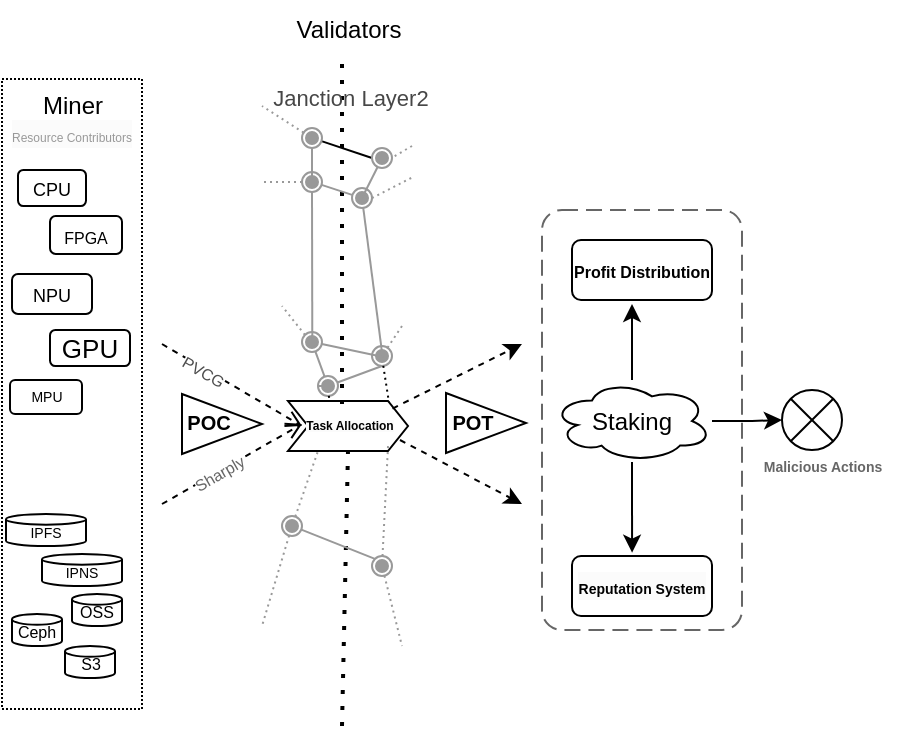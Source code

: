 <mxfile version="24.7.17">
  <diagram name="Page-1" id="sY0APH3Yig54Sk834qyU">
    <mxGraphModel dx="821" dy="547" grid="1" gridSize="10" guides="1" tooltips="1" connect="1" arrows="1" fold="1" page="1" pageScale="1" pageWidth="850" pageHeight="1100" math="0" shadow="0">
      <root>
        <mxCell id="0" />
        <mxCell id="1" parent="0" />
        <mxCell id="xSZ3IVYEIuexcALMMl_H-76" value="" style="shape=step;perimeter=stepPerimeter;whiteSpace=wrap;html=1;fixedSize=1;size=10;" vertex="1" parent="1">
          <mxGeometry x="413" y="338.5" width="60" height="25" as="geometry" />
        </mxCell>
        <mxCell id="xSZ3IVYEIuexcALMMl_H-2" value="" style="endArrow=open;html=1;rounded=0;align=center;verticalAlign=bottom;dashed=1;endFill=0;labelBackgroundColor=none;spacingBottom=35;" edge="1" parent="1">
          <mxGeometry x="-0.01" relative="1" as="geometry">
            <mxPoint x="350" y="310" as="sourcePoint" />
            <mxPoint x="420" y="351" as="targetPoint" />
            <mxPoint as="offset" />
          </mxGeometry>
        </mxCell>
        <mxCell id="xSZ3IVYEIuexcALMMl_H-62" value="&lt;font style=&quot;font-size: 8px;&quot;&gt;PVCG&lt;/font&gt;" style="edgeLabel;html=1;align=center;verticalAlign=middle;resizable=0;points=[];rotation=30;fontColor=#4D4D4D;" vertex="1" connectable="0" parent="xSZ3IVYEIuexcALMMl_H-2">
          <mxGeometry x="-0.398" relative="1" as="geometry">
            <mxPoint as="offset" />
          </mxGeometry>
        </mxCell>
        <mxCell id="xSZ3IVYEIuexcALMMl_H-3" value="" style="endArrow=open;html=1;rounded=0;align=center;verticalAlign=top;dashed=1;endFill=0;labelBackgroundColor=none;spacingTop=35;" edge="1" parent="1">
          <mxGeometry x="-0.01" relative="1" as="geometry">
            <mxPoint x="350" y="390" as="sourcePoint" />
            <mxPoint x="420" y="350" as="targetPoint" />
            <mxPoint as="offset" />
          </mxGeometry>
        </mxCell>
        <mxCell id="xSZ3IVYEIuexcALMMl_H-63" value="&lt;font style=&quot;font-size: 8px;&quot;&gt;Sharply&lt;/font&gt;" style="edgeLabel;html=1;align=center;verticalAlign=middle;resizable=0;points=[];rotation=-30;fontColor=#666666;" vertex="1" connectable="0" parent="xSZ3IVYEIuexcALMMl_H-3">
          <mxGeometry x="-0.211" relative="1" as="geometry">
            <mxPoint as="offset" />
          </mxGeometry>
        </mxCell>
        <mxCell id="xSZ3IVYEIuexcALMMl_H-6" value="" style="rounded=0;whiteSpace=wrap;html=1;dashed=1;dashPattern=1 1;" vertex="1" parent="1">
          <mxGeometry x="270" y="177.5" width="70" height="315" as="geometry" />
        </mxCell>
        <mxCell id="xSZ3IVYEIuexcALMMl_H-7" value="Miner&lt;div&gt;&lt;br/&gt;&lt;/div&gt;" style="text;html=1;align=center;verticalAlign=middle;resizable=0;points=[];autosize=1;strokeColor=none;fillColor=none;" vertex="1" parent="1">
          <mxGeometry x="280" y="177.5" width="50" height="40" as="geometry" />
        </mxCell>
        <mxCell id="xSZ3IVYEIuexcALMMl_H-9" value="&lt;span style=&quot;font-family: Helvetica; font-style: normal; font-variant-ligatures: normal; font-variant-caps: normal; font-weight: 400; letter-spacing: normal; orphans: 2; text-indent: 0px; text-transform: none; widows: 2; word-spacing: 0px; -webkit-text-stroke-width: 0px; white-space: normal; background-color: rgb(251, 251, 251); text-decoration-thickness: initial; text-decoration-style: initial; text-decoration-color: initial; float: none; display: inline !important;&quot;&gt;&lt;font color=&quot;#999999&quot; style=&quot;font-size: 6px;&quot;&gt;Resource Contributors&lt;/font&gt;&lt;/span&gt;" style="text;whiteSpace=wrap;html=1;align=center;" vertex="1" parent="1">
          <mxGeometry x="270" y="191" width="70" height="30" as="geometry" />
        </mxCell>
        <mxCell id="xSZ3IVYEIuexcALMMl_H-15" value="&lt;font style=&quot;font-size: 9px;&quot;&gt;CPU&lt;/font&gt;" style="rounded=1;whiteSpace=wrap;html=1;" vertex="1" parent="1">
          <mxGeometry x="278" y="223" width="34" height="18" as="geometry" />
        </mxCell>
        <mxCell id="xSZ3IVYEIuexcALMMl_H-16" value="&lt;font style=&quot;font-size: 8px;&quot;&gt;FPGA&lt;/font&gt;" style="rounded=1;whiteSpace=wrap;html=1;" vertex="1" parent="1">
          <mxGeometry x="294" y="246" width="36" height="19" as="geometry" />
        </mxCell>
        <mxCell id="xSZ3IVYEIuexcALMMl_H-17" value="&lt;font style=&quot;font-size: 9px;&quot;&gt;NPU&lt;/font&gt;" style="rounded=1;whiteSpace=wrap;html=1;" vertex="1" parent="1">
          <mxGeometry x="275" y="275" width="40" height="20" as="geometry" />
        </mxCell>
        <mxCell id="xSZ3IVYEIuexcALMMl_H-18" value="" style="rounded=1;whiteSpace=wrap;html=1;align=center;" vertex="1" parent="1">
          <mxGeometry x="274" y="328" width="36" height="17" as="geometry" />
        </mxCell>
        <mxCell id="xSZ3IVYEIuexcALMMl_H-19" value="&lt;font style=&quot;font-size: 13px;&quot;&gt;GPU&lt;/font&gt;" style="rounded=1;whiteSpace=wrap;html=1;" vertex="1" parent="1">
          <mxGeometry x="294" y="303" width="40" height="18" as="geometry" />
        </mxCell>
        <mxCell id="xSZ3IVYEIuexcALMMl_H-20" value="&lt;span style=&quot;font-size: 7px; text-wrap-mode: wrap;&quot;&gt;MPU&lt;/span&gt;" style="text;html=1;align=center;verticalAlign=middle;resizable=0;points=[];autosize=1;strokeColor=none;fillColor=none;" vertex="1" parent="1">
          <mxGeometry x="272" y="320" width="40" height="30" as="geometry" />
        </mxCell>
        <mxCell id="xSZ3IVYEIuexcALMMl_H-21" value="&lt;font style=&quot;font-size: 7px;&quot;&gt;IPFS&lt;/font&gt;" style="strokeWidth=1;html=1;shape=mxgraph.flowchart.database;whiteSpace=wrap;" vertex="1" parent="1">
          <mxGeometry x="272" y="395" width="40" height="16" as="geometry" />
        </mxCell>
        <mxCell id="xSZ3IVYEIuexcALMMl_H-22" value="&lt;font style=&quot;font-size: 8px;&quot;&gt;Ceph&lt;/font&gt;" style="strokeWidth=1;html=1;shape=mxgraph.flowchart.database;whiteSpace=wrap;" vertex="1" parent="1">
          <mxGeometry x="275" y="445" width="25" height="16" as="geometry" />
        </mxCell>
        <mxCell id="xSZ3IVYEIuexcALMMl_H-23" value="&lt;font style=&quot;font-size: 7px;&quot;&gt;IPNS&lt;/font&gt;" style="strokeWidth=1;html=1;shape=mxgraph.flowchart.database;whiteSpace=wrap;" vertex="1" parent="1">
          <mxGeometry x="290" y="415" width="40" height="16" as="geometry" />
        </mxCell>
        <mxCell id="xSZ3IVYEIuexcALMMl_H-26" value="&lt;div style=&quot;text-align: start;&quot;&gt;&lt;span style=&quot;background-color: initial; font-size: 0px; text-wrap-mode: nowrap;&quot;&gt;&lt;font face=&quot;monospace&quot; color=&quot;rgba(0, 0, 0, 0)&quot;&gt;O&lt;/font&gt;&lt;/span&gt;&lt;/div&gt;" style="strokeWidth=1;html=1;shape=mxgraph.flowchart.database;whiteSpace=wrap;" vertex="1" parent="1">
          <mxGeometry x="305" y="435" width="25" height="16" as="geometry" />
        </mxCell>
        <mxCell id="xSZ3IVYEIuexcALMMl_H-27" value="" style="strokeWidth=1;html=1;shape=mxgraph.flowchart.database;whiteSpace=wrap;" vertex="1" parent="1">
          <mxGeometry x="301.5" y="461" width="25" height="16" as="geometry" />
        </mxCell>
        <mxCell id="xSZ3IVYEIuexcALMMl_H-28" value="&lt;font style=&quot;font-size: 8px;&quot;&gt;OSS&lt;/font&gt;" style="text;html=1;align=center;verticalAlign=middle;resizable=0;points=[];autosize=1;strokeColor=none;fillColor=none;" vertex="1" parent="1">
          <mxGeometry x="296.5" y="428" width="40" height="30" as="geometry" />
        </mxCell>
        <mxCell id="xSZ3IVYEIuexcALMMl_H-29" value="&lt;font style=&quot;font-size: 8px;&quot;&gt;S3&lt;/font&gt;" style="text;html=1;align=center;verticalAlign=middle;resizable=0;points=[];autosize=1;strokeColor=none;fillColor=none;" vertex="1" parent="1">
          <mxGeometry x="299" y="454" width="30" height="30" as="geometry" />
        </mxCell>
        <mxCell id="xSZ3IVYEIuexcALMMl_H-30" value="" style="endArrow=none;dashed=1;html=1;dashPattern=1 3;strokeWidth=2;rounded=0;" edge="1" parent="1">
          <mxGeometry width="50" height="50" relative="1" as="geometry">
            <mxPoint x="440" y="340" as="sourcePoint" />
            <mxPoint x="440" y="169" as="targetPoint" />
          </mxGeometry>
        </mxCell>
        <mxCell id="xSZ3IVYEIuexcALMMl_H-31" value="&lt;font color=&quot;#474747&quot; style=&quot;font-size: 11px;&quot;&gt;Janction Layer2&lt;/font&gt;" style="text;html=1;align=center;verticalAlign=middle;resizable=0;points=[];autosize=1;strokeColor=none;fillColor=none;" vertex="1" parent="1">
          <mxGeometry x="394" y="172" width="100" height="30" as="geometry" />
        </mxCell>
        <mxCell id="xSZ3IVYEIuexcALMMl_H-40" style="edgeStyle=orthogonalEdgeStyle;rounded=0;orthogonalLoop=1;jettySize=auto;html=1;endArrow=none;endFill=0;strokeColor=#999999;" edge="1" parent="1" source="xSZ3IVYEIuexcALMMl_H-32">
          <mxGeometry relative="1" as="geometry">
            <mxPoint x="425" y="221" as="targetPoint" />
          </mxGeometry>
        </mxCell>
        <mxCell id="xSZ3IVYEIuexcALMMl_H-42" style="rounded=0;orthogonalLoop=1;jettySize=auto;html=1;entryX=0;entryY=0.5;entryDx=0;entryDy=0;endArrow=none;endFill=0;" edge="1" parent="1" source="xSZ3IVYEIuexcALMMl_H-32" target="xSZ3IVYEIuexcALMMl_H-34">
          <mxGeometry relative="1" as="geometry" />
        </mxCell>
        <mxCell id="xSZ3IVYEIuexcALMMl_H-75" style="rounded=0;orthogonalLoop=1;jettySize=auto;html=1;endArrow=none;endFill=0;dashed=1;dashPattern=1 2;strokeColor=#999999;" edge="1" parent="1" source="xSZ3IVYEIuexcALMMl_H-32">
          <mxGeometry relative="1" as="geometry">
            <mxPoint x="400" y="191" as="targetPoint" />
          </mxGeometry>
        </mxCell>
        <mxCell id="xSZ3IVYEIuexcALMMl_H-32" value="" style="ellipse;html=1;shape=endState;fillColor=strokeColor;strokeColor=#999999;" vertex="1" parent="1">
          <mxGeometry x="420" y="202" width="10" height="10" as="geometry" />
        </mxCell>
        <mxCell id="xSZ3IVYEIuexcALMMl_H-33" value="" style="ellipse;html=1;shape=endState;fillColor=strokeColor;strokeColor=#999999;" vertex="1" parent="1">
          <mxGeometry x="445" y="232" width="10" height="10" as="geometry" />
        </mxCell>
        <mxCell id="xSZ3IVYEIuexcALMMl_H-34" value="" style="ellipse;html=1;shape=endState;fillColor=strokeColor;strokeColor=#999999;" vertex="1" parent="1">
          <mxGeometry x="455" y="212" width="10" height="10" as="geometry" />
        </mxCell>
        <mxCell id="xSZ3IVYEIuexcALMMl_H-55" style="edgeStyle=orthogonalEdgeStyle;rounded=0;orthogonalLoop=1;jettySize=auto;html=1;endArrow=none;endFill=0;dashed=1;dashPattern=1 2;strokeColor=#999999;" edge="1" parent="1" source="xSZ3IVYEIuexcALMMl_H-35">
          <mxGeometry relative="1" as="geometry">
            <mxPoint x="410" y="229" as="targetPoint" />
          </mxGeometry>
        </mxCell>
        <mxCell id="xSZ3IVYEIuexcALMMl_H-35" value="" style="ellipse;html=1;shape=endState;fillColor=strokeColor;strokeColor=#999999;" vertex="1" parent="1">
          <mxGeometry x="420" y="224" width="10" height="10" as="geometry" />
        </mxCell>
        <mxCell id="xSZ3IVYEIuexcALMMl_H-37" value="" style="endArrow=none;dashed=1;html=1;dashPattern=1 3;strokeWidth=2;rounded=0;entryX=0.5;entryY=1;entryDx=0;entryDy=0;" edge="1" parent="1" target="xSZ3IVYEIuexcALMMl_H-76">
          <mxGeometry width="50" height="50" relative="1" as="geometry">
            <mxPoint x="440" y="501" as="sourcePoint" />
            <mxPoint x="440" y="370" as="targetPoint" />
          </mxGeometry>
        </mxCell>
        <mxCell id="xSZ3IVYEIuexcALMMl_H-58" style="rounded=0;orthogonalLoop=1;jettySize=auto;html=1;exitX=0;exitY=0;exitDx=0;exitDy=0;endArrow=none;endFill=0;dashed=1;dashPattern=1 2;strokeColor=#999999;" edge="1" parent="1" source="xSZ3IVYEIuexcALMMl_H-38">
          <mxGeometry relative="1" as="geometry">
            <mxPoint x="410" y="291" as="targetPoint" />
          </mxGeometry>
        </mxCell>
        <mxCell id="xSZ3IVYEIuexcALMMl_H-38" value="" style="ellipse;html=1;shape=endState;fillColor=strokeColor;strokeColor=#999999;" vertex="1" parent="1">
          <mxGeometry x="420" y="304" width="10" height="10" as="geometry" />
        </mxCell>
        <mxCell id="xSZ3IVYEIuexcALMMl_H-59" style="rounded=0;orthogonalLoop=1;jettySize=auto;html=1;endArrow=none;endFill=0;dashed=1;dashPattern=1 2;strokeColor=#999999;" edge="1" parent="1" source="xSZ3IVYEIuexcALMMl_H-39">
          <mxGeometry relative="1" as="geometry">
            <mxPoint x="470" y="301" as="targetPoint" />
          </mxGeometry>
        </mxCell>
        <mxCell id="xSZ3IVYEIuexcALMMl_H-39" value="" style="ellipse;html=1;shape=endState;fillColor=strokeColor;strokeColor=#999999;" vertex="1" parent="1">
          <mxGeometry x="455" y="311" width="10" height="10" as="geometry" />
        </mxCell>
        <mxCell id="xSZ3IVYEIuexcALMMl_H-41" style="rounded=0;orthogonalLoop=1;jettySize=auto;html=1;entryX=0.004;entryY=0.343;entryDx=0;entryDy=0;entryPerimeter=0;endArrow=none;endFill=0;strokeColor=#999999;" edge="1" parent="1" source="xSZ3IVYEIuexcALMMl_H-35" target="xSZ3IVYEIuexcALMMl_H-33">
          <mxGeometry relative="1" as="geometry" />
        </mxCell>
        <mxCell id="xSZ3IVYEIuexcALMMl_H-43" style="rounded=0;orthogonalLoop=1;jettySize=auto;html=1;entryX=0.504;entryY=0.486;entryDx=0;entryDy=0;entryPerimeter=0;endArrow=none;endFill=0;strokeColor=#999999;" edge="1" parent="1" source="xSZ3IVYEIuexcALMMl_H-34" target="xSZ3IVYEIuexcALMMl_H-33">
          <mxGeometry relative="1" as="geometry" />
        </mxCell>
        <mxCell id="xSZ3IVYEIuexcALMMl_H-44" style="rounded=0;orthogonalLoop=1;jettySize=auto;html=1;entryX=0.515;entryY=0.42;entryDx=0;entryDy=0;entryPerimeter=0;endArrow=none;endFill=0;strokeColor=#999999;" edge="1" parent="1" source="xSZ3IVYEIuexcALMMl_H-35" target="xSZ3IVYEIuexcALMMl_H-38">
          <mxGeometry relative="1" as="geometry" />
        </mxCell>
        <mxCell id="xSZ3IVYEIuexcALMMl_H-45" style="rounded=0;orthogonalLoop=1;jettySize=auto;html=1;entryX=0.45;entryY=0.524;entryDx=0;entryDy=0;entryPerimeter=0;endArrow=none;endFill=0;strokeColor=#999999;" edge="1" parent="1" source="xSZ3IVYEIuexcALMMl_H-38" target="xSZ3IVYEIuexcALMMl_H-39">
          <mxGeometry relative="1" as="geometry" />
        </mxCell>
        <mxCell id="xSZ3IVYEIuexcALMMl_H-46" style="rounded=0;orthogonalLoop=1;jettySize=auto;html=1;entryX=0.537;entryY=0.589;entryDx=0;entryDy=0;entryPerimeter=0;endArrow=none;endFill=0;strokeColor=#999999;" edge="1" parent="1" source="xSZ3IVYEIuexcALMMl_H-33" target="xSZ3IVYEIuexcALMMl_H-39">
          <mxGeometry relative="1" as="geometry" />
        </mxCell>
        <mxCell id="xSZ3IVYEIuexcALMMl_H-47" style="rounded=0;orthogonalLoop=1;jettySize=auto;html=1;endArrow=none;endFill=0;strokeColor=#999999;" edge="1" parent="1" source="xSZ3IVYEIuexcALMMl_H-69">
          <mxGeometry relative="1" as="geometry">
            <mxPoint x="430" y="331" as="targetPoint" />
          </mxGeometry>
        </mxCell>
        <mxCell id="xSZ3IVYEIuexcALMMl_H-53" style="rounded=0;orthogonalLoop=1;jettySize=auto;html=1;endArrow=none;endFill=0;dashed=1;dashPattern=1 2;strokeColor=#999999;" edge="1" parent="1" source="xSZ3IVYEIuexcALMMl_H-49">
          <mxGeometry relative="1" as="geometry">
            <mxPoint x="400" y="451" as="targetPoint" />
          </mxGeometry>
        </mxCell>
        <mxCell id="xSZ3IVYEIuexcALMMl_H-73" style="rounded=0;orthogonalLoop=1;jettySize=auto;html=1;entryX=0;entryY=0;entryDx=0;entryDy=0;endArrow=none;endFill=0;strokeColor=#999999;" edge="1" parent="1" source="xSZ3IVYEIuexcALMMl_H-49" target="xSZ3IVYEIuexcALMMl_H-50">
          <mxGeometry relative="1" as="geometry" />
        </mxCell>
        <mxCell id="xSZ3IVYEIuexcALMMl_H-78" style="rounded=0;orthogonalLoop=1;jettySize=auto;html=1;entryX=0.25;entryY=1;entryDx=0;entryDy=0;endArrow=none;endFill=0;dashed=1;dashPattern=1 2;strokeColor=#999999;" edge="1" parent="1" source="xSZ3IVYEIuexcALMMl_H-49" target="xSZ3IVYEIuexcALMMl_H-76">
          <mxGeometry relative="1" as="geometry" />
        </mxCell>
        <mxCell id="xSZ3IVYEIuexcALMMl_H-49" value="" style="ellipse;html=1;shape=endState;fillColor=strokeColor;strokeColor=#999999;" vertex="1" parent="1">
          <mxGeometry x="410" y="396" width="10" height="10" as="geometry" />
        </mxCell>
        <mxCell id="xSZ3IVYEIuexcALMMl_H-54" style="rounded=0;orthogonalLoop=1;jettySize=auto;html=1;endArrow=none;endFill=0;dashed=1;dashPattern=1 2;strokeColor=#999999;" edge="1" parent="1" source="xSZ3IVYEIuexcALMMl_H-50">
          <mxGeometry relative="1" as="geometry">
            <mxPoint x="470" y="461" as="targetPoint" />
          </mxGeometry>
        </mxCell>
        <mxCell id="xSZ3IVYEIuexcALMMl_H-79" style="rounded=0;orthogonalLoop=1;jettySize=auto;html=1;entryX=0.834;entryY=0.888;entryDx=0;entryDy=0;endArrow=none;endFill=0;dashed=1;dashPattern=1 2;strokeColor=#999999;entryPerimeter=0;" edge="1" parent="1" source="xSZ3IVYEIuexcALMMl_H-50" target="xSZ3IVYEIuexcALMMl_H-76">
          <mxGeometry relative="1" as="geometry" />
        </mxCell>
        <mxCell id="xSZ3IVYEIuexcALMMl_H-50" value="" style="ellipse;html=1;shape=endState;fillColor=strokeColor;strokeColor=#999999;" vertex="1" parent="1">
          <mxGeometry x="455" y="416" width="10" height="10" as="geometry" />
        </mxCell>
        <mxCell id="xSZ3IVYEIuexcALMMl_H-56" style="rounded=0;orthogonalLoop=1;jettySize=auto;html=1;endArrow=none;endFill=0;dashed=1;dashPattern=1 2;strokeColor=#999999;" edge="1" parent="1">
          <mxGeometry relative="1" as="geometry">
            <mxPoint x="465" y="216.79" as="targetPoint" />
            <mxPoint x="475" y="211" as="sourcePoint" />
          </mxGeometry>
        </mxCell>
        <mxCell id="xSZ3IVYEIuexcALMMl_H-57" style="rounded=0;orthogonalLoop=1;jettySize=auto;html=1;endArrow=none;endFill=0;dashed=1;dashPattern=1 2;exitX=1;exitY=0.5;exitDx=0;exitDy=0;strokeColor=#999999;" edge="1" parent="1" source="xSZ3IVYEIuexcALMMl_H-33">
          <mxGeometry relative="1" as="geometry">
            <mxPoint x="475" y="226.79" as="targetPoint" />
            <mxPoint x="485" y="221" as="sourcePoint" />
          </mxGeometry>
        </mxCell>
        <mxCell id="xSZ3IVYEIuexcALMMl_H-60" value="Validators" style="text;html=1;align=center;verticalAlign=middle;resizable=0;points=[];autosize=1;strokeColor=none;fillColor=none;" vertex="1" parent="1">
          <mxGeometry x="403" y="138" width="80" height="30" as="geometry" />
        </mxCell>
        <mxCell id="xSZ3IVYEIuexcALMMl_H-66" value="" style="triangle;whiteSpace=wrap;html=1;" vertex="1" parent="1">
          <mxGeometry x="360" y="335" width="40" height="30" as="geometry" />
        </mxCell>
        <mxCell id="xSZ3IVYEIuexcALMMl_H-67" value="&lt;span style=&quot;font-size: 10px; text-wrap-mode: wrap;&quot;&gt;&lt;b&gt;POC&lt;/b&gt;&lt;/span&gt;" style="text;html=1;align=center;verticalAlign=middle;resizable=0;points=[];autosize=1;strokeColor=none;fillColor=none;" vertex="1" parent="1">
          <mxGeometry x="348" y="334" width="50" height="30" as="geometry" />
        </mxCell>
        <mxCell id="xSZ3IVYEIuexcALMMl_H-70" value="" style="rounded=0;orthogonalLoop=1;jettySize=auto;html=1;endArrow=none;endFill=0;strokeColor=#999999;" edge="1" parent="1" source="xSZ3IVYEIuexcALMMl_H-38" target="xSZ3IVYEIuexcALMMl_H-69">
          <mxGeometry relative="1" as="geometry">
            <mxPoint x="426" y="314" as="sourcePoint" />
            <mxPoint x="430" y="331" as="targetPoint" />
          </mxGeometry>
        </mxCell>
        <mxCell id="xSZ3IVYEIuexcALMMl_H-71" style="rounded=0;orthogonalLoop=1;jettySize=auto;html=1;entryX=0.5;entryY=1;entryDx=0;entryDy=0;endArrow=none;endFill=0;strokeColor=#999999;" edge="1" parent="1" source="xSZ3IVYEIuexcALMMl_H-69" target="xSZ3IVYEIuexcALMMl_H-39">
          <mxGeometry relative="1" as="geometry" />
        </mxCell>
        <mxCell id="xSZ3IVYEIuexcALMMl_H-69" value="" style="ellipse;html=1;shape=endState;fillColor=strokeColor;strokeColor=#999999;" vertex="1" parent="1">
          <mxGeometry x="428" y="326" width="10" height="10" as="geometry" />
        </mxCell>
        <mxCell id="xSZ3IVYEIuexcALMMl_H-80" style="rounded=0;orthogonalLoop=1;jettySize=auto;html=1;entryX=0.344;entryY=-0.042;entryDx=0;entryDy=0;entryPerimeter=0;endArrow=none;endFill=0;dashed=1;dashPattern=1 2;" edge="1" parent="1" source="xSZ3IVYEIuexcALMMl_H-69" target="xSZ3IVYEIuexcALMMl_H-76">
          <mxGeometry relative="1" as="geometry" />
        </mxCell>
        <mxCell id="xSZ3IVYEIuexcALMMl_H-81" style="rounded=0;orthogonalLoop=1;jettySize=auto;html=1;entryX=0.841;entryY=0.02;entryDx=0;entryDy=0;entryPerimeter=0;endArrow=none;endFill=0;dashed=1;dashPattern=1 2;" edge="1" parent="1" source="xSZ3IVYEIuexcALMMl_H-39" target="xSZ3IVYEIuexcALMMl_H-76">
          <mxGeometry relative="1" as="geometry" />
        </mxCell>
        <mxCell id="xSZ3IVYEIuexcALMMl_H-84" style="rounded=0;orthogonalLoop=1;jettySize=auto;html=1;dashed=1;exitX=0.871;exitY=0.151;exitDx=0;exitDy=0;exitPerimeter=0;" edge="1" parent="1" source="xSZ3IVYEIuexcALMMl_H-76">
          <mxGeometry relative="1" as="geometry">
            <mxPoint x="530" y="310" as="targetPoint" />
          </mxGeometry>
        </mxCell>
        <mxCell id="xSZ3IVYEIuexcALMMl_H-83" value="&lt;span style=&quot;color: rgb(0, 0, 0); font-family: Helvetica; font-style: normal; font-variant-ligatures: normal; font-variant-caps: normal; letter-spacing: normal; orphans: 2; text-indent: 0px; text-transform: none; widows: 2; word-spacing: 0px; -webkit-text-stroke-width: 0px; white-space: normal; background-color: rgb(251, 251, 251); text-decoration-thickness: initial; text-decoration-style: initial; text-decoration-color: initial; float: none; display: inline !important; font-size: 6px;&quot;&gt;&lt;b&gt;Task Allocation&lt;/b&gt;&lt;/span&gt;" style="text;whiteSpace=wrap;html=1;align=center;" vertex="1" parent="1">
          <mxGeometry x="419" y="335" width="50" height="20" as="geometry" />
        </mxCell>
        <mxCell id="xSZ3IVYEIuexcALMMl_H-85" style="rounded=0;orthogonalLoop=1;jettySize=auto;html=1;dashed=1;exitX=0.871;exitY=0.151;exitDx=0;exitDy=0;exitPerimeter=0;" edge="1" parent="1">
          <mxGeometry relative="1" as="geometry">
            <mxPoint x="530" y="390" as="targetPoint" />
            <mxPoint x="469" y="358" as="sourcePoint" />
          </mxGeometry>
        </mxCell>
        <mxCell id="xSZ3IVYEIuexcALMMl_H-87" value="" style="triangle;whiteSpace=wrap;html=1;" vertex="1" parent="1">
          <mxGeometry x="492" y="334.5" width="40" height="30" as="geometry" />
        </mxCell>
        <mxCell id="xSZ3IVYEIuexcALMMl_H-88" value="&lt;span style=&quot;font-size: 10px; text-wrap-mode: wrap;&quot;&gt;&lt;b&gt;POT&lt;/b&gt;&lt;/span&gt;" style="text;html=1;align=center;verticalAlign=middle;resizable=0;points=[];autosize=1;strokeColor=none;fillColor=none;" vertex="1" parent="1">
          <mxGeometry x="485" y="333.5" width="40" height="30" as="geometry" />
        </mxCell>
        <object placeholders="1" c4Name="Reputation System" id="xSZ3IVYEIuexcALMMl_H-89">
          <mxCell style="rounded=1;fontSize=11;whiteSpace=wrap;html=1;dashed=1;arcSize=20;fillColor=none;strokeColor=#666666;fontColor=#333333;labelBackgroundColor=none;align=left;verticalAlign=bottom;labelBorderColor=none;spacingTop=0;spacing=10;dashPattern=8 4;metaEdit=1;rotatable=0;perimeter=rectanglePerimeter;noLabel=0;labelPadding=0;allowArrows=0;connectable=0;expand=0;recursiveResize=0;editable=1;pointerEvents=0;absoluteArcSize=1;points=[[0.25,0,0],[0.5,0,0],[0.75,0,0],[1,0.25,0],[1,0.5,0],[1,0.75,0],[0.75,1,0],[0.5,1,0],[0.25,1,0],[0,0.75,0],[0,0.5,0],[0,0.25,0]];" vertex="1" parent="1">
            <mxGeometry x="540" y="243" width="100" height="210" as="geometry" />
          </mxCell>
        </object>
        <mxCell id="xSZ3IVYEIuexcALMMl_H-91" value="&lt;span style=&quot;color: rgb(0, 0, 0); font-family: Helvetica; font-style: normal; font-variant-ligatures: normal; font-variant-caps: normal; letter-spacing: normal; orphans: 2; text-align: center; text-indent: 0px; text-transform: none; widows: 2; word-spacing: 0px; -webkit-text-stroke-width: 0px; white-space: nowrap; background-color: rgb(251, 251, 251); text-decoration-thickness: initial; text-decoration-style: initial; text-decoration-color: initial; float: none; display: inline !important;&quot;&gt;&lt;font style=&quot;font-size: 7px;&quot;&gt;&lt;b&gt;Reputation System&lt;/b&gt;&lt;/font&gt;&lt;/span&gt;" style="rounded=1;whiteSpace=wrap;html=1;" vertex="1" parent="1">
          <mxGeometry x="555" y="416" width="70" height="30" as="geometry" />
        </mxCell>
        <mxCell id="xSZ3IVYEIuexcALMMl_H-93" value="&lt;span style=&quot;text-wrap-mode: nowrap;&quot;&gt;&lt;font style=&quot;font-size: 8px;&quot;&gt;&lt;b&gt;Profit Distribution&lt;/b&gt;&lt;/font&gt;&lt;/span&gt;" style="rounded=1;whiteSpace=wrap;html=1;" vertex="1" parent="1">
          <mxGeometry x="555" y="258" width="70" height="30" as="geometry" />
        </mxCell>
        <mxCell id="xSZ3IVYEIuexcALMMl_H-95" style="edgeStyle=orthogonalEdgeStyle;rounded=0;orthogonalLoop=1;jettySize=auto;html=1;" edge="1" parent="1" source="xSZ3IVYEIuexcALMMl_H-94">
          <mxGeometry relative="1" as="geometry">
            <mxPoint x="585" y="290" as="targetPoint" />
          </mxGeometry>
        </mxCell>
        <mxCell id="xSZ3IVYEIuexcALMMl_H-99" style="edgeStyle=orthogonalEdgeStyle;rounded=0;orthogonalLoop=1;jettySize=auto;html=1;" edge="1" parent="1" source="xSZ3IVYEIuexcALMMl_H-94" target="xSZ3IVYEIuexcALMMl_H-98">
          <mxGeometry relative="1" as="geometry" />
        </mxCell>
        <mxCell id="xSZ3IVYEIuexcALMMl_H-94" value="Staking" style="ellipse;shape=cloud;whiteSpace=wrap;html=1;" vertex="1" parent="1">
          <mxGeometry x="545" y="328" width="80" height="41" as="geometry" />
        </mxCell>
        <mxCell id="xSZ3IVYEIuexcALMMl_H-96" style="edgeStyle=orthogonalEdgeStyle;rounded=0;orthogonalLoop=1;jettySize=auto;html=1;entryX=0.429;entryY=-0.056;entryDx=0;entryDy=0;entryPerimeter=0;" edge="1" parent="1" source="xSZ3IVYEIuexcALMMl_H-94" target="xSZ3IVYEIuexcALMMl_H-91">
          <mxGeometry relative="1" as="geometry" />
        </mxCell>
        <mxCell id="xSZ3IVYEIuexcALMMl_H-98" value="" style="shape=sumEllipse;perimeter=ellipsePerimeter;html=1;backgroundOutline=1;" vertex="1" parent="1">
          <mxGeometry x="660" y="333" width="30" height="30" as="geometry" />
        </mxCell>
        <mxCell id="xSZ3IVYEIuexcALMMl_H-100" value="&lt;font color=&quot;#666666&quot; style=&quot;font-size: 7px;&quot;&gt;&lt;b style=&quot;&quot;&gt;Malicious Actions&lt;/b&gt;&lt;/font&gt;" style="text;html=1;align=center;verticalAlign=middle;resizable=0;points=[];autosize=1;strokeColor=none;fillColor=none;" vertex="1" parent="1">
          <mxGeometry x="640" y="355" width="80" height="30" as="geometry" />
        </mxCell>
      </root>
    </mxGraphModel>
  </diagram>
</mxfile>
